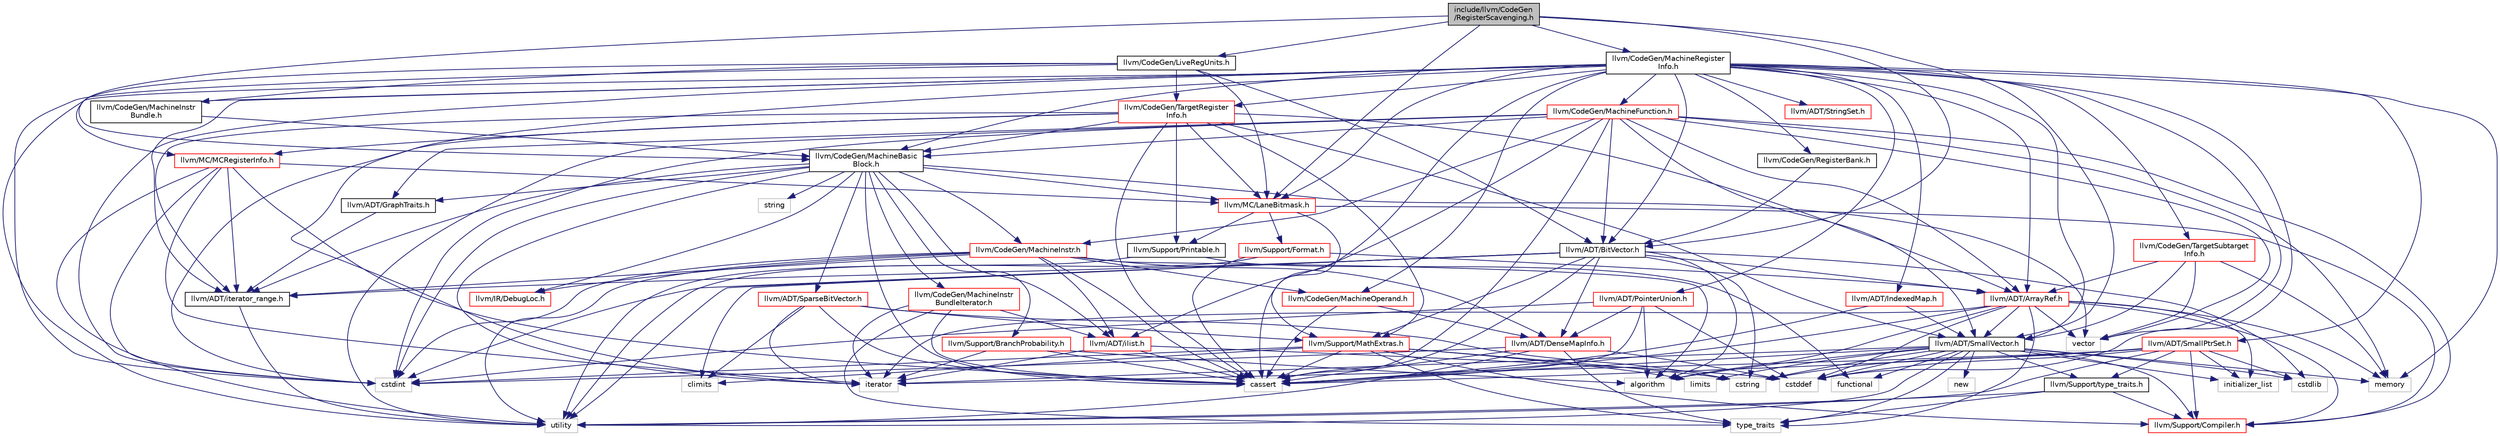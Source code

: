 digraph "include/llvm/CodeGen/RegisterScavenging.h"
{
 // LATEX_PDF_SIZE
  bgcolor="transparent";
  edge [fontname="Helvetica",fontsize="10",labelfontname="Helvetica",labelfontsize="10"];
  node [fontname="Helvetica",fontsize="10",shape=record];
  Node1 [label="include/llvm/CodeGen\l/RegisterScavenging.h",height=0.2,width=0.4,color="black", fillcolor="grey75", style="filled", fontcolor="black",tooltip=" "];
  Node1 -> Node2 [color="midnightblue",fontsize="10",style="solid",fontname="Helvetica"];
  Node2 [label="llvm/ADT/BitVector.h",height=0.2,width=0.4,color="black",URL="$BitVector_8h.html",tooltip=" "];
  Node2 -> Node3 [color="midnightblue",fontsize="10",style="solid",fontname="Helvetica"];
  Node3 [label="llvm/ADT/ArrayRef.h",height=0.2,width=0.4,color="red",URL="$ArrayRef_8h.html",tooltip=" "];
  Node3 -> Node29 [color="midnightblue",fontsize="10",style="solid",fontname="Helvetica"];
  Node29 [label="llvm/ADT/SmallVector.h",height=0.2,width=0.4,color="black",URL="$SmallVector_8h.html",tooltip=" "];
  Node29 -> Node11 [color="midnightblue",fontsize="10",style="solid",fontname="Helvetica"];
  Node11 [label="llvm/Support/Compiler.h",height=0.2,width=0.4,color="red",URL="$Compiler_8h.html",tooltip=" "];
  Node29 -> Node22 [color="midnightblue",fontsize="10",style="solid",fontname="Helvetica"];
  Node22 [label="llvm/Support/type_traits.h",height=0.2,width=0.4,color="black",URL="$type__traits_8h.html",tooltip=" "];
  Node22 -> Node11 [color="midnightblue",fontsize="10",style="solid",fontname="Helvetica"];
  Node22 -> Node18 [color="midnightblue",fontsize="10",style="solid",fontname="Helvetica"];
  Node18 [label="type_traits",height=0.2,width=0.4,color="grey75",tooltip=" "];
  Node22 -> Node23 [color="midnightblue",fontsize="10",style="solid",fontname="Helvetica"];
  Node23 [label="utility",height=0.2,width=0.4,color="grey75",tooltip=" "];
  Node29 -> Node24 [color="midnightblue",fontsize="10",style="solid",fontname="Helvetica"];
  Node24 [label="algorithm",height=0.2,width=0.4,color="grey75",tooltip=" "];
  Node29 -> Node25 [color="midnightblue",fontsize="10",style="solid",fontname="Helvetica"];
  Node25 [label="cassert",height=0.2,width=0.4,color="grey75",tooltip=" "];
  Node29 -> Node20 [color="midnightblue",fontsize="10",style="solid",fontname="Helvetica"];
  Node20 [label="cstddef",height=0.2,width=0.4,color="grey75",tooltip=" "];
  Node29 -> Node30 [color="midnightblue",fontsize="10",style="solid",fontname="Helvetica"];
  Node30 [label="cstdlib",height=0.2,width=0.4,color="grey75",tooltip=" "];
  Node29 -> Node19 [color="midnightblue",fontsize="10",style="solid",fontname="Helvetica"];
  Node19 [label="cstring",height=0.2,width=0.4,color="grey75",tooltip=" "];
  Node29 -> Node31 [color="midnightblue",fontsize="10",style="solid",fontname="Helvetica"];
  Node31 [label="functional",height=0.2,width=0.4,color="grey75",tooltip=" "];
  Node29 -> Node32 [color="midnightblue",fontsize="10",style="solid",fontname="Helvetica"];
  Node32 [label="initializer_list",height=0.2,width=0.4,color="grey75",tooltip=" "];
  Node29 -> Node33 [color="midnightblue",fontsize="10",style="solid",fontname="Helvetica"];
  Node33 [label="iterator",height=0.2,width=0.4,color="grey75",tooltip=" "];
  Node29 -> Node17 [color="midnightblue",fontsize="10",style="solid",fontname="Helvetica"];
  Node17 [label="limits",height=0.2,width=0.4,color="grey75",tooltip=" "];
  Node29 -> Node34 [color="midnightblue",fontsize="10",style="solid",fontname="Helvetica"];
  Node34 [label="memory",height=0.2,width=0.4,color="grey75",tooltip=" "];
  Node29 -> Node35 [color="midnightblue",fontsize="10",style="solid",fontname="Helvetica"];
  Node35 [label="new",height=0.2,width=0.4,color="grey75",tooltip=" "];
  Node29 -> Node18 [color="midnightblue",fontsize="10",style="solid",fontname="Helvetica"];
  Node29 -> Node23 [color="midnightblue",fontsize="10",style="solid",fontname="Helvetica"];
  Node3 -> Node11 [color="midnightblue",fontsize="10",style="solid",fontname="Helvetica"];
  Node3 -> Node24 [color="midnightblue",fontsize="10",style="solid",fontname="Helvetica"];
  Node3 -> Node25 [color="midnightblue",fontsize="10",style="solid",fontname="Helvetica"];
  Node3 -> Node20 [color="midnightblue",fontsize="10",style="solid",fontname="Helvetica"];
  Node3 -> Node32 [color="midnightblue",fontsize="10",style="solid",fontname="Helvetica"];
  Node3 -> Node33 [color="midnightblue",fontsize="10",style="solid",fontname="Helvetica"];
  Node3 -> Node34 [color="midnightblue",fontsize="10",style="solid",fontname="Helvetica"];
  Node3 -> Node18 [color="midnightblue",fontsize="10",style="solid",fontname="Helvetica"];
  Node3 -> Node44 [color="midnightblue",fontsize="10",style="solid",fontname="Helvetica"];
  Node44 [label="vector",height=0.2,width=0.4,color="grey75",tooltip=" "];
  Node2 -> Node45 [color="midnightblue",fontsize="10",style="solid",fontname="Helvetica"];
  Node45 [label="llvm/ADT/DenseMapInfo.h",height=0.2,width=0.4,color="red",URL="$DenseMapInfo_8h.html",tooltip=" "];
  Node45 -> Node25 [color="midnightblue",fontsize="10",style="solid",fontname="Helvetica"];
  Node45 -> Node20 [color="midnightblue",fontsize="10",style="solid",fontname="Helvetica"];
  Node45 -> Node16 [color="midnightblue",fontsize="10",style="solid",fontname="Helvetica"];
  Node16 [label="cstdint",height=0.2,width=0.4,color="grey75",tooltip=" "];
  Node45 -> Node18 [color="midnightblue",fontsize="10",style="solid",fontname="Helvetica"];
  Node45 -> Node23 [color="midnightblue",fontsize="10",style="solid",fontname="Helvetica"];
  Node2 -> Node41 [color="midnightblue",fontsize="10",style="solid",fontname="Helvetica"];
  Node41 [label="llvm/ADT/iterator_range.h",height=0.2,width=0.4,color="black",URL="$iterator__range_8h.html",tooltip=" "];
  Node41 -> Node23 [color="midnightblue",fontsize="10",style="solid",fontname="Helvetica"];
  Node2 -> Node47 [color="midnightblue",fontsize="10",style="solid",fontname="Helvetica"];
  Node47 [label="llvm/Support/MathExtras.h",height=0.2,width=0.4,color="red",URL="$MathExtras_8h.html",tooltip=" "];
  Node47 -> Node11 [color="midnightblue",fontsize="10",style="solid",fontname="Helvetica"];
  Node47 -> Node25 [color="midnightblue",fontsize="10",style="solid",fontname="Helvetica"];
  Node47 -> Node48 [color="midnightblue",fontsize="10",style="solid",fontname="Helvetica"];
  Node48 [label="climits",height=0.2,width=0.4,color="grey75",tooltip=" "];
  Node47 -> Node16 [color="midnightblue",fontsize="10",style="solid",fontname="Helvetica"];
  Node47 -> Node19 [color="midnightblue",fontsize="10",style="solid",fontname="Helvetica"];
  Node47 -> Node17 [color="midnightblue",fontsize="10",style="solid",fontname="Helvetica"];
  Node47 -> Node18 [color="midnightblue",fontsize="10",style="solid",fontname="Helvetica"];
  Node2 -> Node24 [color="midnightblue",fontsize="10",style="solid",fontname="Helvetica"];
  Node2 -> Node25 [color="midnightblue",fontsize="10",style="solid",fontname="Helvetica"];
  Node2 -> Node48 [color="midnightblue",fontsize="10",style="solid",fontname="Helvetica"];
  Node2 -> Node16 [color="midnightblue",fontsize="10",style="solid",fontname="Helvetica"];
  Node2 -> Node30 [color="midnightblue",fontsize="10",style="solid",fontname="Helvetica"];
  Node2 -> Node19 [color="midnightblue",fontsize="10",style="solid",fontname="Helvetica"];
  Node2 -> Node23 [color="midnightblue",fontsize="10",style="solid",fontname="Helvetica"];
  Node1 -> Node29 [color="midnightblue",fontsize="10",style="solid",fontname="Helvetica"];
  Node1 -> Node49 [color="midnightblue",fontsize="10",style="solid",fontname="Helvetica"];
  Node49 [label="llvm/CodeGen/LiveRegUnits.h",height=0.2,width=0.4,color="black",URL="$LiveRegUnits_8h.html",tooltip=" "];
  Node49 -> Node2 [color="midnightblue",fontsize="10",style="solid",fontname="Helvetica"];
  Node49 -> Node50 [color="midnightblue",fontsize="10",style="solid",fontname="Helvetica"];
  Node50 [label="llvm/CodeGen/MachineInstr\lBundle.h",height=0.2,width=0.4,color="black",URL="$MachineInstrBundle_8h.html",tooltip=" "];
  Node50 -> Node51 [color="midnightblue",fontsize="10",style="solid",fontname="Helvetica"];
  Node51 [label="llvm/CodeGen/MachineBasic\lBlock.h",height=0.2,width=0.4,color="black",URL="$MachineBasicBlock_8h.html",tooltip=" "];
  Node51 -> Node52 [color="midnightblue",fontsize="10",style="solid",fontname="Helvetica"];
  Node52 [label="llvm/ADT/GraphTraits.h",height=0.2,width=0.4,color="black",URL="$GraphTraits_8h.html",tooltip=" "];
  Node52 -> Node41 [color="midnightblue",fontsize="10",style="solid",fontname="Helvetica"];
  Node51 -> Node53 [color="midnightblue",fontsize="10",style="solid",fontname="Helvetica"];
  Node53 [label="llvm/ADT/SparseBitVector.h",height=0.2,width=0.4,color="red",URL="$SparseBitVector_8h.html",tooltip=" "];
  Node53 -> Node47 [color="midnightblue",fontsize="10",style="solid",fontname="Helvetica"];
  Node53 -> Node25 [color="midnightblue",fontsize="10",style="solid",fontname="Helvetica"];
  Node53 -> Node48 [color="midnightblue",fontsize="10",style="solid",fontname="Helvetica"];
  Node53 -> Node19 [color="midnightblue",fontsize="10",style="solid",fontname="Helvetica"];
  Node53 -> Node33 [color="midnightblue",fontsize="10",style="solid",fontname="Helvetica"];
  Node51 -> Node59 [color="midnightblue",fontsize="10",style="solid",fontname="Helvetica"];
  Node59 [label="llvm/ADT/ilist.h",height=0.2,width=0.4,color="red",URL="$ilist_8h.html",tooltip=" "];
  Node59 -> Node25 [color="midnightblue",fontsize="10",style="solid",fontname="Helvetica"];
  Node59 -> Node20 [color="midnightblue",fontsize="10",style="solid",fontname="Helvetica"];
  Node59 -> Node33 [color="midnightblue",fontsize="10",style="solid",fontname="Helvetica"];
  Node51 -> Node41 [color="midnightblue",fontsize="10",style="solid",fontname="Helvetica"];
  Node51 -> Node68 [color="midnightblue",fontsize="10",style="solid",fontname="Helvetica"];
  Node68 [label="llvm/CodeGen/MachineInstr.h",height=0.2,width=0.4,color="red",URL="$MachineInstr_8h.html",tooltip=" "];
  Node68 -> Node45 [color="midnightblue",fontsize="10",style="solid",fontname="Helvetica"];
  Node68 -> Node59 [color="midnightblue",fontsize="10",style="solid",fontname="Helvetica"];
  Node68 -> Node41 [color="midnightblue",fontsize="10",style="solid",fontname="Helvetica"];
  Node68 -> Node116 [color="midnightblue",fontsize="10",style="solid",fontname="Helvetica"];
  Node116 [label="llvm/CodeGen/MachineOperand.h",height=0.2,width=0.4,color="red",URL="$MachineOperand_8h.html",tooltip=" "];
  Node116 -> Node45 [color="midnightblue",fontsize="10",style="solid",fontname="Helvetica"];
  Node116 -> Node25 [color="midnightblue",fontsize="10",style="solid",fontname="Helvetica"];
  Node68 -> Node123 [color="midnightblue",fontsize="10",style="solid",fontname="Helvetica"];
  Node123 [label="llvm/IR/DebugLoc.h",height=0.2,width=0.4,color="red",URL="$DebugLoc_8h.html",tooltip=" "];
  Node68 -> Node24 [color="midnightblue",fontsize="10",style="solid",fontname="Helvetica"];
  Node68 -> Node25 [color="midnightblue",fontsize="10",style="solid",fontname="Helvetica"];
  Node68 -> Node16 [color="midnightblue",fontsize="10",style="solid",fontname="Helvetica"];
  Node68 -> Node23 [color="midnightblue",fontsize="10",style="solid",fontname="Helvetica"];
  Node51 -> Node136 [color="midnightblue",fontsize="10",style="solid",fontname="Helvetica"];
  Node136 [label="llvm/CodeGen/MachineInstr\lBundleIterator.h",height=0.2,width=0.4,color="red",URL="$MachineInstrBundleIterator_8h.html",tooltip=" "];
  Node136 -> Node59 [color="midnightblue",fontsize="10",style="solid",fontname="Helvetica"];
  Node136 -> Node25 [color="midnightblue",fontsize="10",style="solid",fontname="Helvetica"];
  Node136 -> Node33 [color="midnightblue",fontsize="10",style="solid",fontname="Helvetica"];
  Node136 -> Node18 [color="midnightblue",fontsize="10",style="solid",fontname="Helvetica"];
  Node51 -> Node123 [color="midnightblue",fontsize="10",style="solid",fontname="Helvetica"];
  Node51 -> Node137 [color="midnightblue",fontsize="10",style="solid",fontname="Helvetica"];
  Node137 [label="llvm/MC/LaneBitmask.h",height=0.2,width=0.4,color="red",URL="$LaneBitmask_8h.html",tooltip=" "];
  Node137 -> Node11 [color="midnightblue",fontsize="10",style="solid",fontname="Helvetica"];
  Node137 -> Node138 [color="midnightblue",fontsize="10",style="solid",fontname="Helvetica"];
  Node138 [label="llvm/Support/Format.h",height=0.2,width=0.4,color="red",URL="$Format_8h.html",tooltip=" "];
  Node138 -> Node3 [color="midnightblue",fontsize="10",style="solid",fontname="Helvetica"];
  Node138 -> Node25 [color="midnightblue",fontsize="10",style="solid",fontname="Helvetica"];
  Node138 -> Node23 [color="midnightblue",fontsize="10",style="solid",fontname="Helvetica"];
  Node137 -> Node47 [color="midnightblue",fontsize="10",style="solid",fontname="Helvetica"];
  Node137 -> Node140 [color="midnightblue",fontsize="10",style="solid",fontname="Helvetica"];
  Node140 [label="llvm/Support/Printable.h",height=0.2,width=0.4,color="black",URL="$Printable_8h.html",tooltip=" "];
  Node140 -> Node31 [color="midnightblue",fontsize="10",style="solid",fontname="Helvetica"];
  Node140 -> Node23 [color="midnightblue",fontsize="10",style="solid",fontname="Helvetica"];
  Node51 -> Node141 [color="midnightblue",fontsize="10",style="solid",fontname="Helvetica"];
  Node141 [label="llvm/Support/BranchProbability.h",height=0.2,width=0.4,color="red",URL="$BranchProbability_8h.html",tooltip=" "];
  Node141 -> Node24 [color="midnightblue",fontsize="10",style="solid",fontname="Helvetica"];
  Node141 -> Node25 [color="midnightblue",fontsize="10",style="solid",fontname="Helvetica"];
  Node141 -> Node33 [color="midnightblue",fontsize="10",style="solid",fontname="Helvetica"];
  Node51 -> Node25 [color="midnightblue",fontsize="10",style="solid",fontname="Helvetica"];
  Node51 -> Node16 [color="midnightblue",fontsize="10",style="solid",fontname="Helvetica"];
  Node51 -> Node33 [color="midnightblue",fontsize="10",style="solid",fontname="Helvetica"];
  Node51 -> Node27 [color="midnightblue",fontsize="10",style="solid",fontname="Helvetica"];
  Node27 [label="string",height=0.2,width=0.4,color="grey75",tooltip=" "];
  Node51 -> Node44 [color="midnightblue",fontsize="10",style="solid",fontname="Helvetica"];
  Node49 -> Node143 [color="midnightblue",fontsize="10",style="solid",fontname="Helvetica"];
  Node143 [label="llvm/CodeGen/TargetRegister\lInfo.h",height=0.2,width=0.4,color="red",URL="$TargetRegisterInfo_8h.html",tooltip=" "];
  Node143 -> Node3 [color="midnightblue",fontsize="10",style="solid",fontname="Helvetica"];
  Node143 -> Node29 [color="midnightblue",fontsize="10",style="solid",fontname="Helvetica"];
  Node143 -> Node41 [color="midnightblue",fontsize="10",style="solid",fontname="Helvetica"];
  Node143 -> Node51 [color="midnightblue",fontsize="10",style="solid",fontname="Helvetica"];
  Node143 -> Node137 [color="midnightblue",fontsize="10",style="solid",fontname="Helvetica"];
  Node143 -> Node145 [color="midnightblue",fontsize="10",style="solid",fontname="Helvetica"];
  Node145 [label="llvm/MC/MCRegisterInfo.h",height=0.2,width=0.4,color="red",URL="$MCRegisterInfo_8h.html",tooltip=" "];
  Node145 -> Node41 [color="midnightblue",fontsize="10",style="solid",fontname="Helvetica"];
  Node145 -> Node137 [color="midnightblue",fontsize="10",style="solid",fontname="Helvetica"];
  Node145 -> Node25 [color="midnightblue",fontsize="10",style="solid",fontname="Helvetica"];
  Node145 -> Node16 [color="midnightblue",fontsize="10",style="solid",fontname="Helvetica"];
  Node145 -> Node33 [color="midnightblue",fontsize="10",style="solid",fontname="Helvetica"];
  Node145 -> Node23 [color="midnightblue",fontsize="10",style="solid",fontname="Helvetica"];
  Node143 -> Node47 [color="midnightblue",fontsize="10",style="solid",fontname="Helvetica"];
  Node143 -> Node140 [color="midnightblue",fontsize="10",style="solid",fontname="Helvetica"];
  Node143 -> Node25 [color="midnightblue",fontsize="10",style="solid",fontname="Helvetica"];
  Node143 -> Node16 [color="midnightblue",fontsize="10",style="solid",fontname="Helvetica"];
  Node49 -> Node137 [color="midnightblue",fontsize="10",style="solid",fontname="Helvetica"];
  Node49 -> Node145 [color="midnightblue",fontsize="10",style="solid",fontname="Helvetica"];
  Node49 -> Node16 [color="midnightblue",fontsize="10",style="solid",fontname="Helvetica"];
  Node1 -> Node51 [color="midnightblue",fontsize="10",style="solid",fontname="Helvetica"];
  Node1 -> Node146 [color="midnightblue",fontsize="10",style="solid",fontname="Helvetica"];
  Node146 [label="llvm/CodeGen/MachineRegister\lInfo.h",height=0.2,width=0.4,color="black",URL="$MachineRegisterInfo_8h.html",tooltip=" "];
  Node146 -> Node3 [color="midnightblue",fontsize="10",style="solid",fontname="Helvetica"];
  Node146 -> Node2 [color="midnightblue",fontsize="10",style="solid",fontname="Helvetica"];
  Node146 -> Node147 [color="midnightblue",fontsize="10",style="solid",fontname="Helvetica"];
  Node147 [label="llvm/ADT/IndexedMap.h",height=0.2,width=0.4,color="red",URL="$IndexedMap_8h.html",tooltip=" "];
  Node147 -> Node29 [color="midnightblue",fontsize="10",style="solid",fontname="Helvetica"];
  Node147 -> Node25 [color="midnightblue",fontsize="10",style="solid",fontname="Helvetica"];
  Node146 -> Node77 [color="midnightblue",fontsize="10",style="solid",fontname="Helvetica"];
  Node77 [label="llvm/ADT/PointerUnion.h",height=0.2,width=0.4,color="red",URL="$PointerUnion_8h.html",tooltip=" "];
  Node77 -> Node45 [color="midnightblue",fontsize="10",style="solid",fontname="Helvetica"];
  Node77 -> Node24 [color="midnightblue",fontsize="10",style="solid",fontname="Helvetica"];
  Node77 -> Node25 [color="midnightblue",fontsize="10",style="solid",fontname="Helvetica"];
  Node77 -> Node20 [color="midnightblue",fontsize="10",style="solid",fontname="Helvetica"];
  Node77 -> Node16 [color="midnightblue",fontsize="10",style="solid",fontname="Helvetica"];
  Node146 -> Node71 [color="midnightblue",fontsize="10",style="solid",fontname="Helvetica"];
  Node71 [label="llvm/ADT/SmallPtrSet.h",height=0.2,width=0.4,color="red",URL="$SmallPtrSet_8h.html",tooltip=" "];
  Node71 -> Node11 [color="midnightblue",fontsize="10",style="solid",fontname="Helvetica"];
  Node71 -> Node22 [color="midnightblue",fontsize="10",style="solid",fontname="Helvetica"];
  Node71 -> Node25 [color="midnightblue",fontsize="10",style="solid",fontname="Helvetica"];
  Node71 -> Node20 [color="midnightblue",fontsize="10",style="solid",fontname="Helvetica"];
  Node71 -> Node30 [color="midnightblue",fontsize="10",style="solid",fontname="Helvetica"];
  Node71 -> Node19 [color="midnightblue",fontsize="10",style="solid",fontname="Helvetica"];
  Node71 -> Node32 [color="midnightblue",fontsize="10",style="solid",fontname="Helvetica"];
  Node71 -> Node33 [color="midnightblue",fontsize="10",style="solid",fontname="Helvetica"];
  Node71 -> Node23 [color="midnightblue",fontsize="10",style="solid",fontname="Helvetica"];
  Node146 -> Node29 [color="midnightblue",fontsize="10",style="solid",fontname="Helvetica"];
  Node146 -> Node148 [color="midnightblue",fontsize="10",style="solid",fontname="Helvetica"];
  Node148 [label="llvm/ADT/StringSet.h",height=0.2,width=0.4,color="red",URL="$StringSet_8h.html",tooltip=" "];
  Node146 -> Node41 [color="midnightblue",fontsize="10",style="solid",fontname="Helvetica"];
  Node146 -> Node51 [color="midnightblue",fontsize="10",style="solid",fontname="Helvetica"];
  Node146 -> Node149 [color="midnightblue",fontsize="10",style="solid",fontname="Helvetica"];
  Node149 [label="llvm/CodeGen/MachineFunction.h",height=0.2,width=0.4,color="red",URL="$MachineFunction_8h.html",tooltip=" "];
  Node149 -> Node3 [color="midnightblue",fontsize="10",style="solid",fontname="Helvetica"];
  Node149 -> Node2 [color="midnightblue",fontsize="10",style="solid",fontname="Helvetica"];
  Node149 -> Node52 [color="midnightblue",fontsize="10",style="solid",fontname="Helvetica"];
  Node149 -> Node29 [color="midnightblue",fontsize="10",style="solid",fontname="Helvetica"];
  Node149 -> Node59 [color="midnightblue",fontsize="10",style="solid",fontname="Helvetica"];
  Node149 -> Node51 [color="midnightblue",fontsize="10",style="solid",fontname="Helvetica"];
  Node149 -> Node68 [color="midnightblue",fontsize="10",style="solid",fontname="Helvetica"];
  Node149 -> Node11 [color="midnightblue",fontsize="10",style="solid",fontname="Helvetica"];
  Node149 -> Node25 [color="midnightblue",fontsize="10",style="solid",fontname="Helvetica"];
  Node149 -> Node16 [color="midnightblue",fontsize="10",style="solid",fontname="Helvetica"];
  Node149 -> Node34 [color="midnightblue",fontsize="10",style="solid",fontname="Helvetica"];
  Node149 -> Node23 [color="midnightblue",fontsize="10",style="solid",fontname="Helvetica"];
  Node149 -> Node44 [color="midnightblue",fontsize="10",style="solid",fontname="Helvetica"];
  Node146 -> Node50 [color="midnightblue",fontsize="10",style="solid",fontname="Helvetica"];
  Node146 -> Node116 [color="midnightblue",fontsize="10",style="solid",fontname="Helvetica"];
  Node146 -> Node158 [color="midnightblue",fontsize="10",style="solid",fontname="Helvetica"];
  Node158 [label="llvm/CodeGen/RegisterBank.h",height=0.2,width=0.4,color="black",URL="$RegisterBank_8h.html",tooltip=" "];
  Node158 -> Node2 [color="midnightblue",fontsize="10",style="solid",fontname="Helvetica"];
  Node146 -> Node143 [color="midnightblue",fontsize="10",style="solid",fontname="Helvetica"];
  Node146 -> Node159 [color="midnightblue",fontsize="10",style="solid",fontname="Helvetica"];
  Node159 [label="llvm/CodeGen/TargetSubtarget\lInfo.h",height=0.2,width=0.4,color="red",URL="$TargetSubtargetInfo_8h.html",tooltip=" "];
  Node159 -> Node3 [color="midnightblue",fontsize="10",style="solid",fontname="Helvetica"];
  Node159 -> Node29 [color="midnightblue",fontsize="10",style="solid",fontname="Helvetica"];
  Node159 -> Node34 [color="midnightblue",fontsize="10",style="solid",fontname="Helvetica"];
  Node159 -> Node44 [color="midnightblue",fontsize="10",style="solid",fontname="Helvetica"];
  Node146 -> Node137 [color="midnightblue",fontsize="10",style="solid",fontname="Helvetica"];
  Node146 -> Node25 [color="midnightblue",fontsize="10",style="solid",fontname="Helvetica"];
  Node146 -> Node20 [color="midnightblue",fontsize="10",style="solid",fontname="Helvetica"];
  Node146 -> Node16 [color="midnightblue",fontsize="10",style="solid",fontname="Helvetica"];
  Node146 -> Node33 [color="midnightblue",fontsize="10",style="solid",fontname="Helvetica"];
  Node146 -> Node34 [color="midnightblue",fontsize="10",style="solid",fontname="Helvetica"];
  Node146 -> Node23 [color="midnightblue",fontsize="10",style="solid",fontname="Helvetica"];
  Node146 -> Node44 [color="midnightblue",fontsize="10",style="solid",fontname="Helvetica"];
  Node1 -> Node137 [color="midnightblue",fontsize="10",style="solid",fontname="Helvetica"];
}
